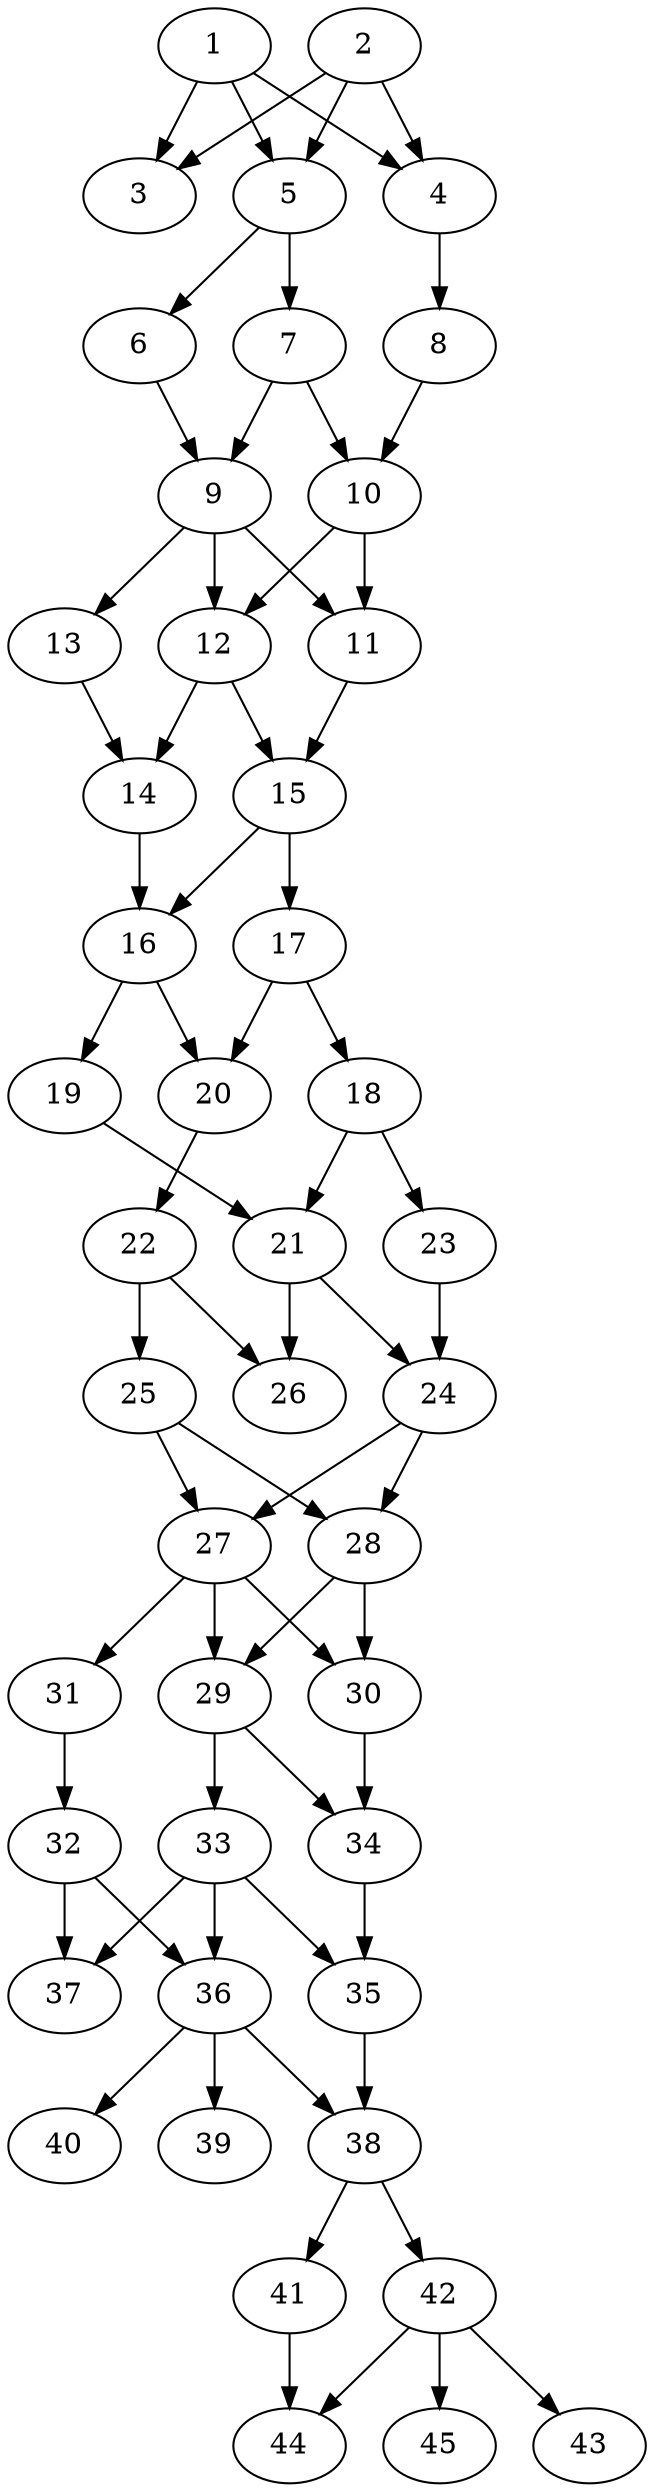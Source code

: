 // DAG automatically generated by daggen at Thu Oct  3 14:07:25 2019
// ./daggen --dot -n 45 --ccr 0.4 --fat 0.3 --regular 0.9 --density 0.6 --mindata 5242880 --maxdata 52428800 
digraph G {
  1 [size="54538240", alpha="0.06", expect_size="21815296"] 
  1 -> 3 [size ="21815296"]
  1 -> 4 [size ="21815296"]
  1 -> 5 [size ="21815296"]
  2 [size="58813440", alpha="0.19", expect_size="23525376"] 
  2 -> 3 [size ="23525376"]
  2 -> 4 [size ="23525376"]
  2 -> 5 [size ="23525376"]
  3 [size="56611840", alpha="0.17", expect_size="22644736"] 
  4 [size="93160960", alpha="0.08", expect_size="37264384"] 
  4 -> 8 [size ="37264384"]
  5 [size="127393280", alpha="0.10", expect_size="50957312"] 
  5 -> 6 [size ="50957312"]
  5 -> 7 [size ="50957312"]
  6 [size="104227840", alpha="0.15", expect_size="41691136"] 
  6 -> 9 [size ="41691136"]
  7 [size="102423040", alpha="0.18", expect_size="40969216"] 
  7 -> 9 [size ="40969216"]
  7 -> 10 [size ="40969216"]
  8 [size="48089600", alpha="0.16", expect_size="19235840"] 
  8 -> 10 [size ="19235840"]
  9 [size="86438400", alpha="0.09", expect_size="34575360"] 
  9 -> 11 [size ="34575360"]
  9 -> 12 [size ="34575360"]
  9 -> 13 [size ="34575360"]
  10 [size="49866240", alpha="0.12", expect_size="19946496"] 
  10 -> 11 [size ="19946496"]
  10 -> 12 [size ="19946496"]
  11 [size="25789440", alpha="0.13", expect_size="10315776"] 
  11 -> 15 [size ="10315776"]
  12 [size="58652160", alpha="0.11", expect_size="23460864"] 
  12 -> 14 [size ="23460864"]
  12 -> 15 [size ="23460864"]
  13 [size="54031360", alpha="0.09", expect_size="21612544"] 
  13 -> 14 [size ="21612544"]
  14 [size="34396160", alpha="0.18", expect_size="13758464"] 
  14 -> 16 [size ="13758464"]
  15 [size="82700800", alpha="0.12", expect_size="33080320"] 
  15 -> 16 [size ="33080320"]
  15 -> 17 [size ="33080320"]
  16 [size="25840640", alpha="0.19", expect_size="10336256"] 
  16 -> 19 [size ="10336256"]
  16 -> 20 [size ="10336256"]
  17 [size="114611200", alpha="0.15", expect_size="45844480"] 
  17 -> 18 [size ="45844480"]
  17 -> 20 [size ="45844480"]
  18 [size="103856640", alpha="0.05", expect_size="41542656"] 
  18 -> 21 [size ="41542656"]
  18 -> 23 [size ="41542656"]
  19 [size="81410560", alpha="0.13", expect_size="32564224"] 
  19 -> 21 [size ="32564224"]
  20 [size="15354880", alpha="0.18", expect_size="6141952"] 
  20 -> 22 [size ="6141952"]
  21 [size="87505920", alpha="0.10", expect_size="35002368"] 
  21 -> 24 [size ="35002368"]
  21 -> 26 [size ="35002368"]
  22 [size="47818240", alpha="0.10", expect_size="19127296"] 
  22 -> 25 [size ="19127296"]
  22 -> 26 [size ="19127296"]
  23 [size="112983040", alpha="0.17", expect_size="45193216"] 
  23 -> 24 [size ="45193216"]
  24 [size="46128640", alpha="0.18", expect_size="18451456"] 
  24 -> 27 [size ="18451456"]
  24 -> 28 [size ="18451456"]
  25 [size="36579840", alpha="0.19", expect_size="14631936"] 
  25 -> 27 [size ="14631936"]
  25 -> 28 [size ="14631936"]
  26 [size="106444800", alpha="0.14", expect_size="42577920"] 
  27 [size="101416960", alpha="0.05", expect_size="40566784"] 
  27 -> 29 [size ="40566784"]
  27 -> 30 [size ="40566784"]
  27 -> 31 [size ="40566784"]
  28 [size="69941760", alpha="0.02", expect_size="27976704"] 
  28 -> 29 [size ="27976704"]
  28 -> 30 [size ="27976704"]
  29 [size="100764160", alpha="0.11", expect_size="40305664"] 
  29 -> 33 [size ="40305664"]
  29 -> 34 [size ="40305664"]
  30 [size="56880640", alpha="0.07", expect_size="22752256"] 
  30 -> 34 [size ="22752256"]
  31 [size="43722240", alpha="0.04", expect_size="17488896"] 
  31 -> 32 [size ="17488896"]
  32 [size="102722560", alpha="0.10", expect_size="41089024"] 
  32 -> 36 [size ="41089024"]
  32 -> 37 [size ="41089024"]
  33 [size="43655680", alpha="0.02", expect_size="17462272"] 
  33 -> 35 [size ="17462272"]
  33 -> 36 [size ="17462272"]
  33 -> 37 [size ="17462272"]
  34 [size="27993600", alpha="0.18", expect_size="11197440"] 
  34 -> 35 [size ="11197440"]
  35 [size="17822720", alpha="0.06", expect_size="7129088"] 
  35 -> 38 [size ="7129088"]
  36 [size="127436800", alpha="0.16", expect_size="50974720"] 
  36 -> 38 [size ="50974720"]
  36 -> 39 [size ="50974720"]
  36 -> 40 [size ="50974720"]
  37 [size="94062080", alpha="0.03", expect_size="37624832"] 
  38 [size="124979200", alpha="0.05", expect_size="49991680"] 
  38 -> 41 [size ="49991680"]
  38 -> 42 [size ="49991680"]
  39 [size="19240960", alpha="0.19", expect_size="7696384"] 
  40 [size="86113280", alpha="0.14", expect_size="34445312"] 
  41 [size="126423040", alpha="0.01", expect_size="50569216"] 
  41 -> 44 [size ="50569216"]
  42 [size="34890240", alpha="0.14", expect_size="13956096"] 
  42 -> 43 [size ="13956096"]
  42 -> 44 [size ="13956096"]
  42 -> 45 [size ="13956096"]
  43 [size="92989440", alpha="0.04", expect_size="37195776"] 
  44 [size="105717760", alpha="0.19", expect_size="42287104"] 
  45 [size="94364160", alpha="0.18", expect_size="37745664"] 
}
